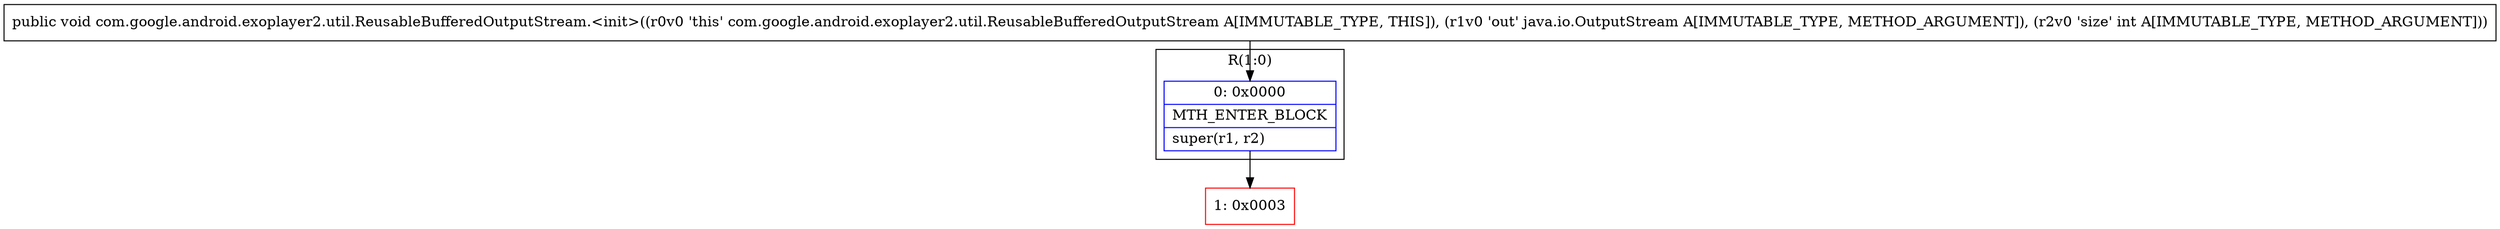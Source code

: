 digraph "CFG forcom.google.android.exoplayer2.util.ReusableBufferedOutputStream.\<init\>(Ljava\/io\/OutputStream;I)V" {
subgraph cluster_Region_617635322 {
label = "R(1:0)";
node [shape=record,color=blue];
Node_0 [shape=record,label="{0\:\ 0x0000|MTH_ENTER_BLOCK\l|super(r1, r2)\l}"];
}
Node_1 [shape=record,color=red,label="{1\:\ 0x0003}"];
MethodNode[shape=record,label="{public void com.google.android.exoplayer2.util.ReusableBufferedOutputStream.\<init\>((r0v0 'this' com.google.android.exoplayer2.util.ReusableBufferedOutputStream A[IMMUTABLE_TYPE, THIS]), (r1v0 'out' java.io.OutputStream A[IMMUTABLE_TYPE, METHOD_ARGUMENT]), (r2v0 'size' int A[IMMUTABLE_TYPE, METHOD_ARGUMENT])) }"];
MethodNode -> Node_0;
Node_0 -> Node_1;
}

